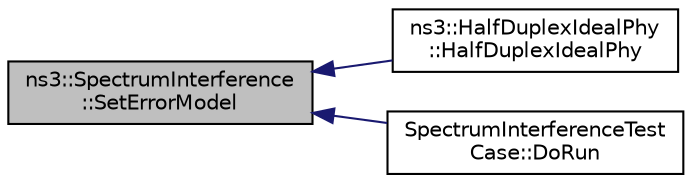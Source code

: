 digraph "ns3::SpectrumInterference::SetErrorModel"
{
  edge [fontname="Helvetica",fontsize="10",labelfontname="Helvetica",labelfontsize="10"];
  node [fontname="Helvetica",fontsize="10",shape=record];
  rankdir="LR";
  Node1 [label="ns3::SpectrumInterference\l::SetErrorModel",height=0.2,width=0.4,color="black", fillcolor="grey75", style="filled", fontcolor="black"];
  Node1 -> Node2 [dir="back",color="midnightblue",fontsize="10",style="solid"];
  Node2 [label="ns3::HalfDuplexIdealPhy\l::HalfDuplexIdealPhy",height=0.2,width=0.4,color="black", fillcolor="white", style="filled",URL="$d9/d5b/classns3_1_1HalfDuplexIdealPhy.html#ae2c8e7505a1e3850f9bef6517c22a614"];
  Node1 -> Node3 [dir="back",color="midnightblue",fontsize="10",style="solid"];
  Node3 [label="SpectrumInterferenceTest\lCase::DoRun",height=0.2,width=0.4,color="black", fillcolor="white", style="filled",URL="$d6/d55/classSpectrumInterferenceTestCase.html#a5ac9568ed05b26e38fea7c409805e7e0",tooltip="Implementation to actually run this TestCase. "];
}
